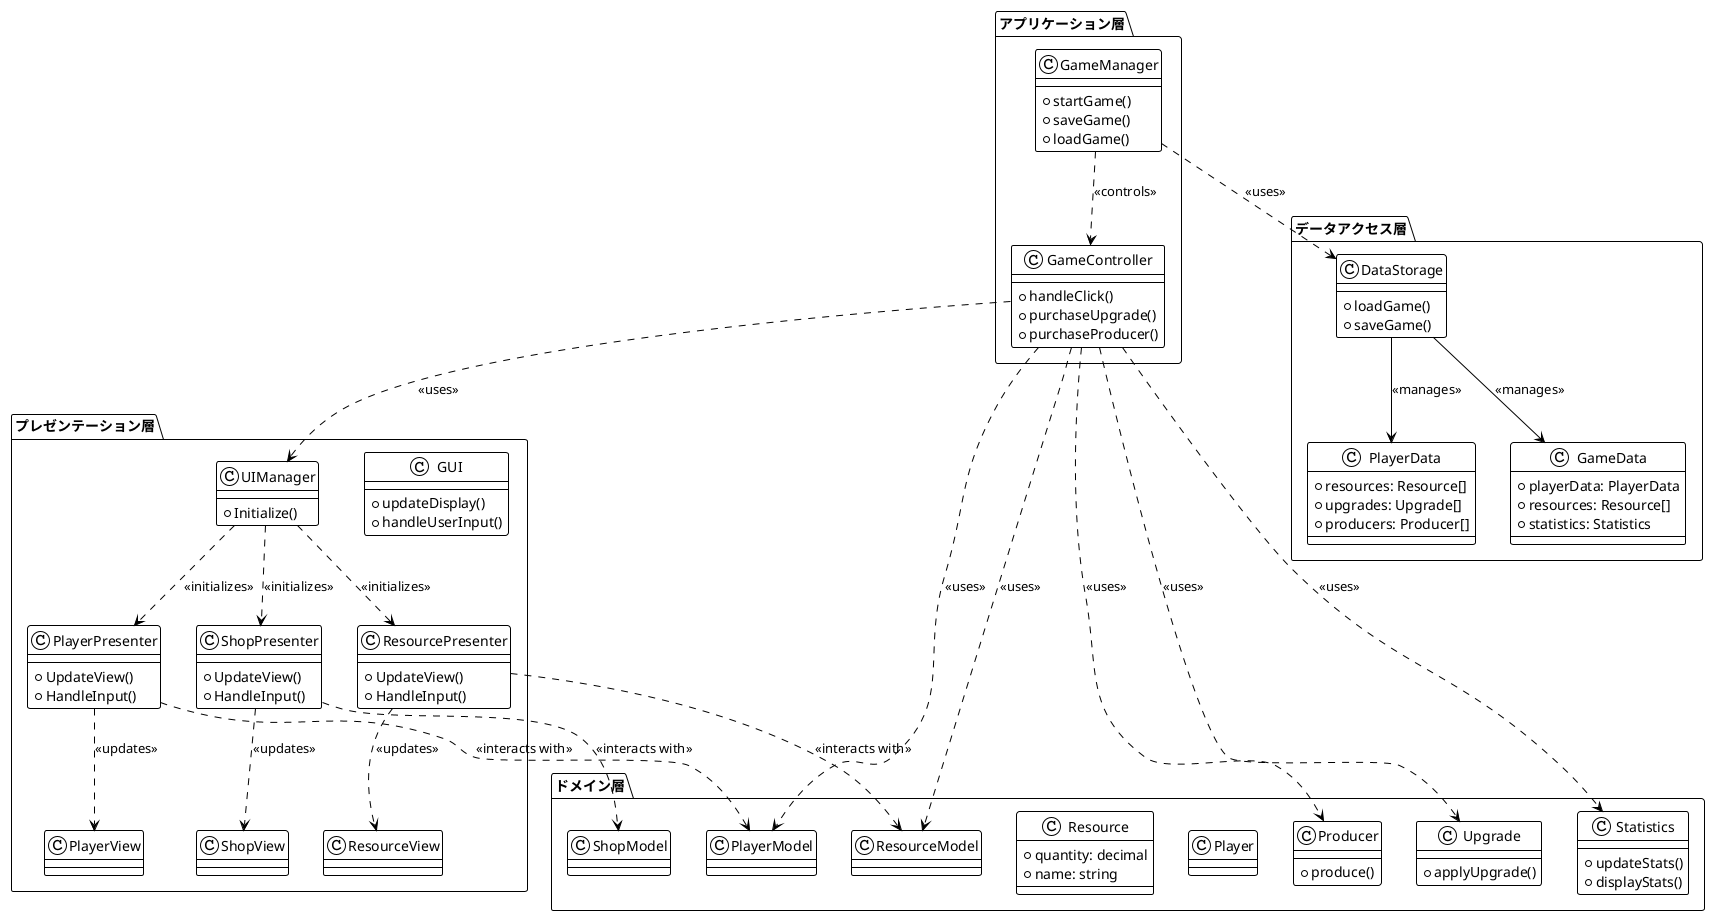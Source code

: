 @startuml
!theme plain

' プレゼンテーション層
package "プレゼンテーション層" {
    class GUI {
        +updateDisplay()
        +handleUserInput()
    }
    class UIManager {
        +Initialize()
    }
    class PlayerView {
    }
    class PlayerPresenter {
        +UpdateView()
        +HandleInput()
    }
    class ShopView {
    }
    class ShopPresenter {
        +UpdateView()
        +HandleInput()
    }
    class ResourceView {
    }
    class ResourcePresenter {
        +UpdateView()
        +HandleInput()
    }
}

' アプリケーション層
package "アプリケーション層" {
    class GameManager {
        +startGame()
        +saveGame()
        +loadGame()
    }
    class GameController {
        +handleClick()
        +purchaseUpgrade()
        +purchaseProducer()
    }
}

' ドメイン層
package "ドメイン層" {
    class PlayerModel {
    }
    class ShopModel {
    }
    class ResourceModel {
    }
    class Player {
    }
    class Resource {
        +quantity: decimal
        +name: string
    }
    class Producer {
        +produce()
    }
    class Upgrade {
        +applyUpgrade()
    }
    class Statistics {
        +updateStats()
        +displayStats()
    }
}

' データアクセス層
package "データアクセス層" {
    class DataStorage {
        +loadGame()
        +saveGame() 
    }
    class PlayerData {
        +resources: Resource[]
        +upgrades: Upgrade[]
        +producers: Producer[]
    }
    class GameData {
        +playerData: PlayerData
        +resources: Resource[]
        +statistics: Statistics
    }
}

' 依存関係
GameManager ..> GameController : <<controls>>
GameController ..> UIManager : <<uses>>
UIManager ..> PlayerPresenter : <<initializes>>
UIManager ..> ShopPresenter : <<initializes>>
UIManager ..> ResourcePresenter : <<initializes>>
PlayerPresenter ..> PlayerModel : <<interacts with>>
PlayerPresenter ..> PlayerView : <<updates>>
ShopPresenter ..> ShopModel : <<interacts with>>
ShopPresenter ..> ShopView : <<updates>>
ResourcePresenter ..> ResourceModel : <<interacts with>>
ResourcePresenter ..> ResourceView : <<updates>>
GameManager ..> DataStorage : <<uses>>
DataStorage --> GameData : <<manages>>
DataStorage --> PlayerData : <<manages>>
GameController ..> PlayerModel : <<uses>>
GameController ..> ResourceModel : <<uses>>
GameController ..> Producer : <<uses>>
GameController ..> Upgrade : <<uses>>
GameController ..> Statistics : <<uses>>


@enduml
